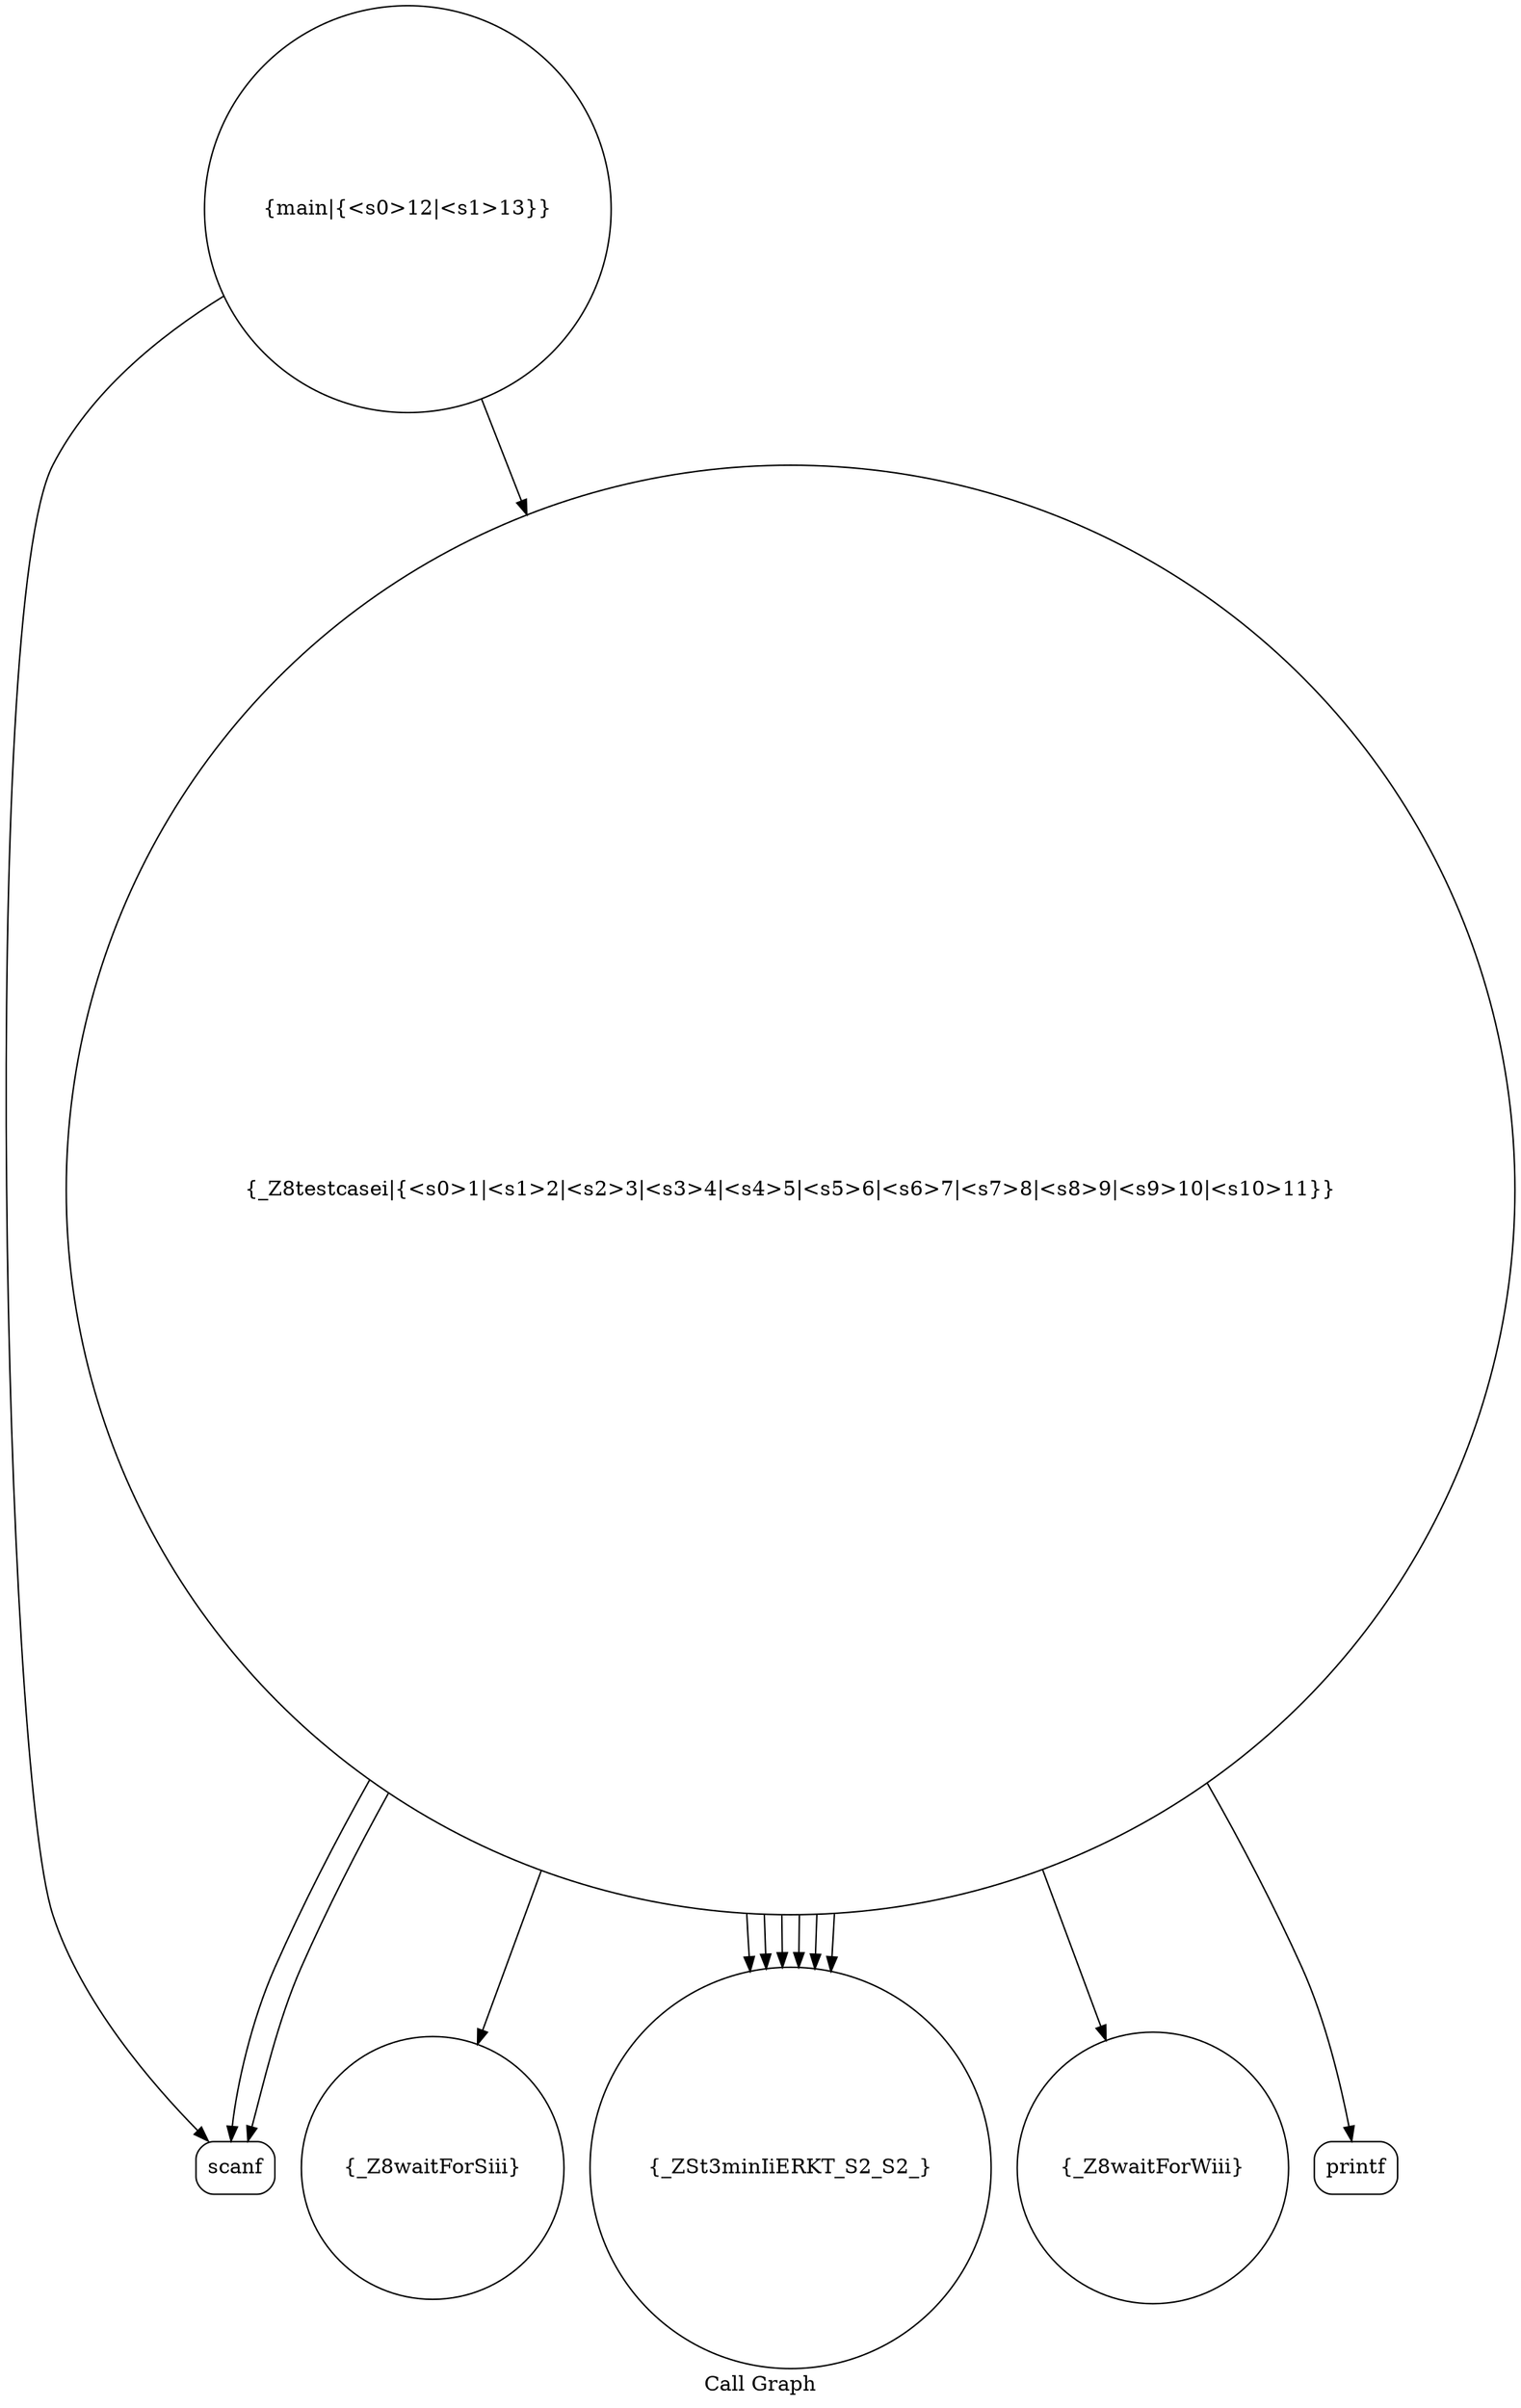 digraph "Call Graph" {
	label="Call Graph";

	Node0x5632449afcc0 [shape=record,shape=circle,label="{_Z8waitForSiii}"];
	Node0x5632449b01d0 [shape=record,shape=circle,label="{_Z8testcasei|{<s0>1|<s1>2|<s2>3|<s3>4|<s4>5|<s5>6|<s6>7|<s7>8|<s8>9|<s9>10|<s10>11}}"];
	Node0x5632449b01d0:s0 -> Node0x5632449b0250[color=black];
	Node0x5632449b01d0:s1 -> Node0x5632449b0250[color=black];
	Node0x5632449b01d0:s2 -> Node0x5632449b02d0[color=black];
	Node0x5632449b01d0:s3 -> Node0x5632449b02d0[color=black];
	Node0x5632449b01d0:s4 -> Node0x5632449b02d0[color=black];
	Node0x5632449b01d0:s5 -> Node0x5632449b02d0[color=black];
	Node0x5632449b01d0:s6 -> Node0x5632449afcc0[color=black];
	Node0x5632449b01d0:s7 -> Node0x5632449b02d0[color=black];
	Node0x5632449b01d0:s8 -> Node0x5632449b0150[color=black];
	Node0x5632449b01d0:s9 -> Node0x5632449b02d0[color=black];
	Node0x5632449b01d0:s10 -> Node0x5632449b0350[color=black];
	Node0x5632449b02d0 [shape=record,shape=circle,label="{_ZSt3minIiERKT_S2_S2_}"];
	Node0x5632449b03d0 [shape=record,shape=circle,label="{main|{<s0>12|<s1>13}}"];
	Node0x5632449b03d0:s0 -> Node0x5632449b0250[color=black];
	Node0x5632449b03d0:s1 -> Node0x5632449b01d0[color=black];
	Node0x5632449b0150 [shape=record,shape=circle,label="{_Z8waitForWiii}"];
	Node0x5632449b0250 [shape=record,shape=Mrecord,label="{scanf}"];
	Node0x5632449b0350 [shape=record,shape=Mrecord,label="{printf}"];
}
